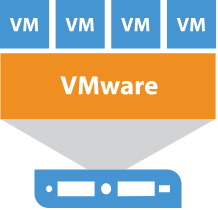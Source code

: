 <mxfile version="12.0.2" type="github" pages="1"><diagram id="GuP6TVlJXANFABGDc3Gc" name="Page-1"><mxGraphModel dx="1148" dy="729" grid="1" gridSize="10" guides="1" tooltips="1" connect="1" arrows="1" fold="1" page="1" pageScale="1" pageWidth="850" pageHeight="1100" math="0" shadow="0"><root><mxCell id="0"/><mxCell id="1" parent="0"/><mxCell id="1aIq9MVHKDbBY4yZ1k05-1" value="" style="pointerEvents=1;shadow=0;dashed=0;html=1;strokeColor=none;fillColor=#4495D1;labelPosition=center;verticalLabelPosition=bottom;verticalAlign=top;align=center;outlineConnect=0;shape=mxgraph.veeam.vmware_host;" vertex="1" parent="1"><mxGeometry x="20" y="20" width="108" height="104" as="geometry"/></mxCell></root></mxGraphModel></diagram></mxfile>